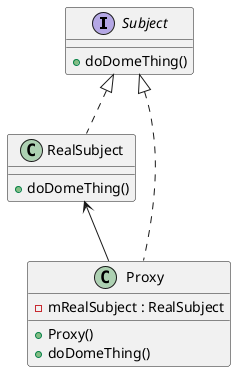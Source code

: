 @startuml
interface Subject{
    +doDomeThing()
}
class RealSubject{
    +doDomeThing()
}
class Proxy {
    - mRealSubject : RealSubject
    +Proxy()
    +doDomeThing()
}

Subject <|.. RealSubject
Subject <|.. Proxy
RealSubject <-- Proxy
@enduml